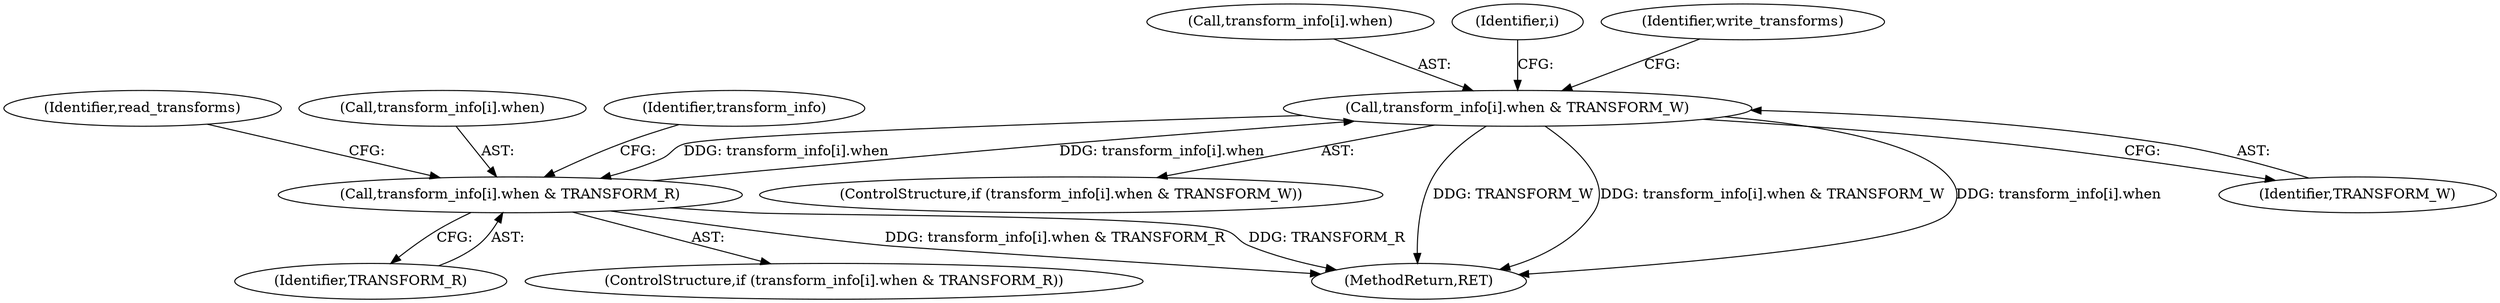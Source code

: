 digraph "0_Android_9d4853418ab2f754c2b63e091c29c5529b8b86ca_26@array" {
"1000132" [label="(Call,transform_info[i].when & TRANSFORM_W)"];
"1000117" [label="(Call,transform_info[i].when & TRANSFORM_R)"];
"1000132" [label="(Call,transform_info[i].when & TRANSFORM_W)"];
"1000133" [label="(Call,transform_info[i].when)"];
"1000132" [label="(Call,transform_info[i].when & TRANSFORM_W)"];
"1000131" [label="(ControlStructure,if (transform_info[i].when & TRANSFORM_W))"];
"1000114" [label="(Identifier,i)"];
"1000140" [label="(Identifier,write_transforms)"];
"1000117" [label="(Call,transform_info[i].when & TRANSFORM_R)"];
"1000125" [label="(Identifier,read_transforms)"];
"1000151" [label="(MethodReturn,RET)"];
"1000118" [label="(Call,transform_info[i].when)"];
"1000123" [label="(Identifier,TRANSFORM_R)"];
"1000138" [label="(Identifier,TRANSFORM_W)"];
"1000135" [label="(Identifier,transform_info)"];
"1000116" [label="(ControlStructure,if (transform_info[i].when & TRANSFORM_R))"];
"1000132" -> "1000131"  [label="AST: "];
"1000132" -> "1000138"  [label="CFG: "];
"1000133" -> "1000132"  [label="AST: "];
"1000138" -> "1000132"  [label="AST: "];
"1000140" -> "1000132"  [label="CFG: "];
"1000114" -> "1000132"  [label="CFG: "];
"1000132" -> "1000151"  [label="DDG: TRANSFORM_W"];
"1000132" -> "1000151"  [label="DDG: transform_info[i].when & TRANSFORM_W"];
"1000132" -> "1000151"  [label="DDG: transform_info[i].when"];
"1000132" -> "1000117"  [label="DDG: transform_info[i].when"];
"1000117" -> "1000132"  [label="DDG: transform_info[i].when"];
"1000117" -> "1000116"  [label="AST: "];
"1000117" -> "1000123"  [label="CFG: "];
"1000118" -> "1000117"  [label="AST: "];
"1000123" -> "1000117"  [label="AST: "];
"1000125" -> "1000117"  [label="CFG: "];
"1000135" -> "1000117"  [label="CFG: "];
"1000117" -> "1000151"  [label="DDG: transform_info[i].when & TRANSFORM_R"];
"1000117" -> "1000151"  [label="DDG: TRANSFORM_R"];
}
